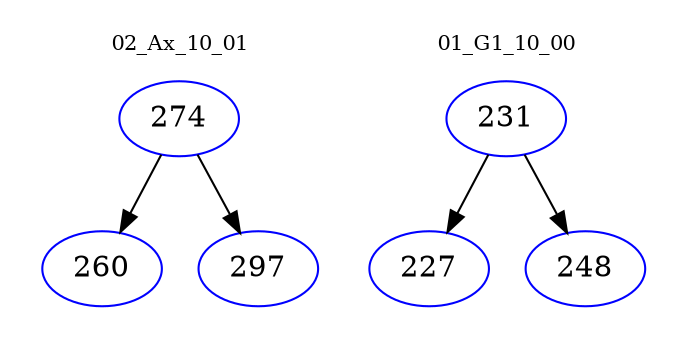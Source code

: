 digraph{
subgraph cluster_0 {
color = white
label = "02_Ax_10_01";
fontsize=10;
T0_274 [label="274", color="blue"]
T0_274 -> T0_260 [color="black"]
T0_260 [label="260", color="blue"]
T0_274 -> T0_297 [color="black"]
T0_297 [label="297", color="blue"]
}
subgraph cluster_1 {
color = white
label = "01_G1_10_00";
fontsize=10;
T1_231 [label="231", color="blue"]
T1_231 -> T1_227 [color="black"]
T1_227 [label="227", color="blue"]
T1_231 -> T1_248 [color="black"]
T1_248 [label="248", color="blue"]
}
}
